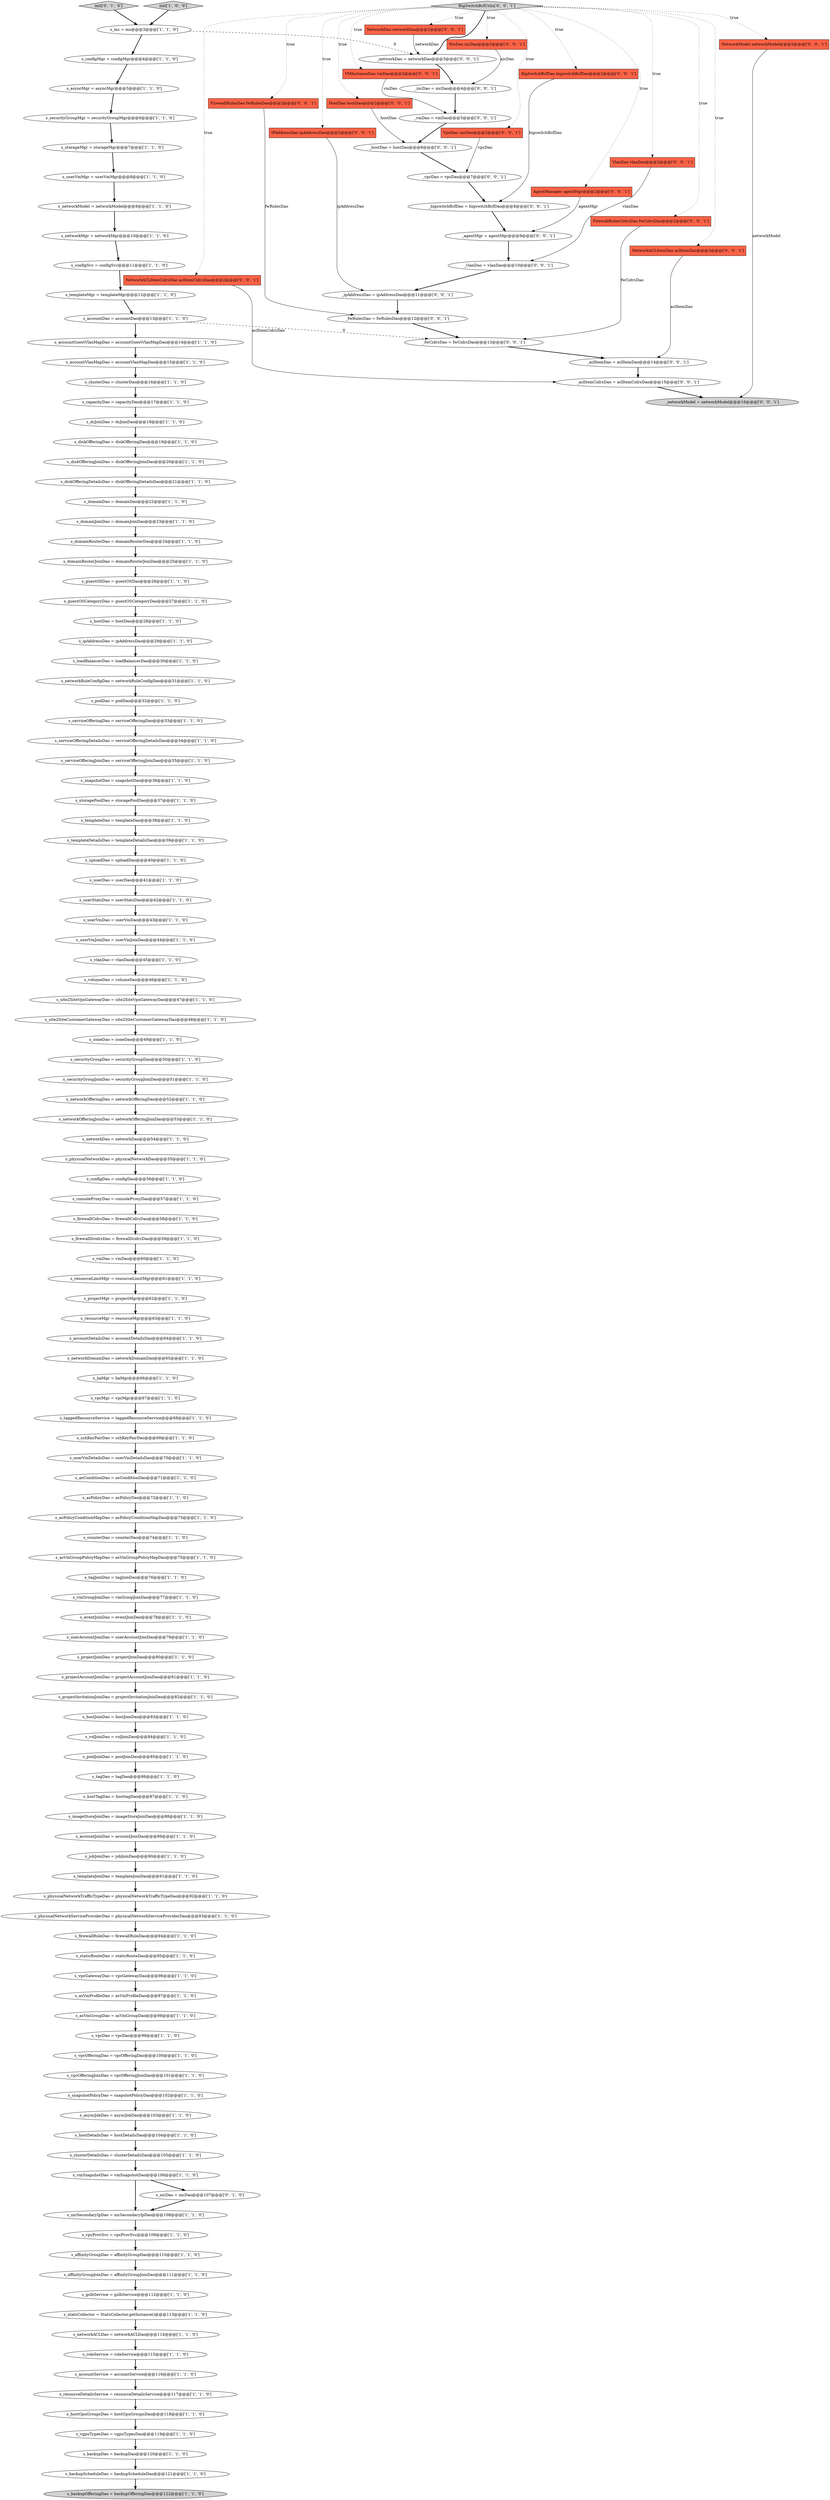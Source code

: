 digraph {
21 [style = filled, label = "s_firewallRuleDao = firewallRuleDao@@@94@@@['1', '1', '0']", fillcolor = white, shape = ellipse image = "AAA0AAABBB1BBB"];
34 [style = filled, label = "s_backupDao = backupDao@@@120@@@['1', '1', '0']", fillcolor = white, shape = ellipse image = "AAA0AAABBB1BBB"];
54 [style = filled, label = "s_asPolicyConditionMapDao = asPolicyConditionMapDao@@@73@@@['1', '1', '0']", fillcolor = white, shape = ellipse image = "AAA0AAABBB1BBB"];
65 [style = filled, label = "s_physicalNetworkServiceProviderDao = physicalNetworkServiceProviderDao@@@93@@@['1', '1', '0']", fillcolor = white, shape = ellipse image = "AAA0AAABBB1BBB"];
81 [style = filled, label = "s_tagDao = tagDao@@@86@@@['1', '1', '0']", fillcolor = white, shape = ellipse image = "AAA0AAABBB1BBB"];
86 [style = filled, label = "s_jobJoinDao = jobJoinDao@@@90@@@['1', '1', '0']", fillcolor = white, shape = ellipse image = "AAA0AAABBB1BBB"];
126 [style = filled, label = "_hostDao = hostDao@@@6@@@['0', '0', '1']", fillcolor = white, shape = ellipse image = "AAA0AAABBB3BBB"];
106 [style = filled, label = "s_accountDetailsDao = accountDetailsDao@@@64@@@['1', '1', '0']", fillcolor = white, shape = ellipse image = "AAA0AAABBB1BBB"];
95 [style = filled, label = "s_roleService = roleService@@@115@@@['1', '1', '0']", fillcolor = white, shape = ellipse image = "AAA0AAABBB1BBB"];
129 [style = filled, label = "BigSwitchBcfDao bigswitchBcfDao@@@2@@@['0', '0', '1']", fillcolor = tomato, shape = box image = "AAA0AAABBB3BBB"];
113 [style = filled, label = "s_backupOfferingDao = backupOfferingDao@@@122@@@['1', '1', '0']", fillcolor = lightgray, shape = ellipse image = "AAA0AAABBB1BBB"];
119 [style = filled, label = "s_hostGpuGroupsDao = hostGpuGroupsDao@@@118@@@['1', '1', '0']", fillcolor = white, shape = ellipse image = "AAA0AAABBB1BBB"];
6 [style = filled, label = "s_gslbService = gslbService@@@112@@@['1', '1', '0']", fillcolor = white, shape = ellipse image = "AAA0AAABBB1BBB"];
31 [style = filled, label = "s_userStatsDao = userStatsDao@@@42@@@['1', '1', '0']", fillcolor = white, shape = ellipse image = "AAA0AAABBB1BBB"];
33 [style = filled, label = "s_clusterDetailsDao = clusterDetailsDao@@@105@@@['1', '1', '0']", fillcolor = white, shape = ellipse image = "AAA0AAABBB1BBB"];
82 [style = filled, label = "s_projectInvitationJoinDao = projectInvitationJoinDao@@@82@@@['1', '1', '0']", fillcolor = white, shape = ellipse image = "AAA0AAABBB1BBB"];
130 [style = filled, label = "_nicDao = nicDao@@@4@@@['0', '0', '1']", fillcolor = white, shape = ellipse image = "AAA0AAABBB3BBB"];
37 [style = filled, label = "s_guestOSDao = guestOSDao@@@26@@@['1', '1', '0']", fillcolor = white, shape = ellipse image = "AAA0AAABBB1BBB"];
147 [style = filled, label = "NetworkDao networkDao@@@2@@@['0', '0', '1']", fillcolor = tomato, shape = box image = "AAA0AAABBB3BBB"];
27 [style = filled, label = "s_storagePoolDao = storagePoolDao@@@37@@@['1', '1', '0']", fillcolor = white, shape = ellipse image = "AAA0AAABBB1BBB"];
133 [style = filled, label = "_fwCidrsDao = fwCidrsDao@@@13@@@['0', '0', '1']", fillcolor = white, shape = ellipse image = "AAA0AAABBB3BBB"];
71 [style = filled, label = "s_accountVlanMapDao = accountVlanMapDao@@@15@@@['1', '1', '0']", fillcolor = white, shape = ellipse image = "AAA0AAABBB1BBB"];
64 [style = filled, label = "s_statsCollector = StatsCollector.getInstance()@@@113@@@['1', '1', '0']", fillcolor = white, shape = ellipse image = "AAA0AAABBB1BBB"];
90 [style = filled, label = "s_accountJoinDao = accountJoinDao@@@89@@@['1', '1', '0']", fillcolor = white, shape = ellipse image = "AAA0AAABBB1BBB"];
114 [style = filled, label = "s_asPolicyDao = asPolicyDao@@@72@@@['1', '1', '0']", fillcolor = white, shape = ellipse image = "AAA0AAABBB1BBB"];
148 [style = filled, label = "FirewallRulesDao fwRulesDao@@@2@@@['0', '0', '1']", fillcolor = tomato, shape = box image = "AAA0AAABBB3BBB"];
70 [style = filled, label = "s_eventJoinDao = eventJoinDao@@@78@@@['1', '1', '0']", fillcolor = white, shape = ellipse image = "AAA0AAABBB1BBB"];
36 [style = filled, label = "s_consoleProxyDao = consoleProxyDao@@@57@@@['1', '1', '0']", fillcolor = white, shape = ellipse image = "AAA0AAABBB1BBB"];
139 [style = filled, label = "_vmDao = vmDao@@@5@@@['0', '0', '1']", fillcolor = white, shape = ellipse image = "AAA0AAABBB3BBB"];
15 [style = filled, label = "s_vmDao = vmDao@@@60@@@['1', '1', '0']", fillcolor = white, shape = ellipse image = "AAA0AAABBB1BBB"];
62 [style = filled, label = "s_domainJoinDao = domainJoinDao@@@23@@@['1', '1', '0']", fillcolor = white, shape = ellipse image = "AAA0AAABBB1BBB"];
74 [style = filled, label = "s_userDao = userDao@@@41@@@['1', '1', '0']", fillcolor = white, shape = ellipse image = "AAA0AAABBB1BBB"];
83 [style = filled, label = "s_networkRuleConfigDao = networkRuleConfigDao@@@31@@@['1', '1', '0']", fillcolor = white, shape = ellipse image = "AAA0AAABBB1BBB"];
16 [style = filled, label = "s_vmSnapshotDao = vmSnapshotDao@@@106@@@['1', '1', '0']", fillcolor = white, shape = ellipse image = "AAA0AAABBB1BBB"];
49 [style = filled, label = "s_securityGroupDao = securityGroupDao@@@50@@@['1', '1', '0']", fillcolor = white, shape = ellipse image = "AAA0AAABBB1BBB"];
43 [style = filled, label = "s_accountService = accountService@@@116@@@['1', '1', '0']", fillcolor = white, shape = ellipse image = "AAA0AAABBB1BBB"];
123 [style = filled, label = "VlanDao vlanDao@@@2@@@['0', '0', '1']", fillcolor = tomato, shape = box image = "AAA0AAABBB3BBB"];
28 [style = filled, label = "s_capacityDao = capacityDao@@@17@@@['1', '1', '0']", fillcolor = white, shape = ellipse image = "AAA0AAABBB1BBB"];
98 [style = filled, label = "s_podDao = podDao@@@32@@@['1', '1', '0']", fillcolor = white, shape = ellipse image = "AAA0AAABBB1BBB"];
128 [style = filled, label = "BigSwitchBcfUtils['0', '0', '1']", fillcolor = lightgray, shape = diamond image = "AAA0AAABBB3BBB"];
5 [style = filled, label = "s_ms = ms@@@3@@@['1', '1', '0']", fillcolor = white, shape = ellipse image = "AAA0AAABBB1BBB"];
42 [style = filled, label = "s_projectMgr = projectMgr@@@62@@@['1', '1', '0']", fillcolor = white, shape = ellipse image = "AAA0AAABBB1BBB"];
105 [style = filled, label = "s_serviceOfferingDetailsDao = serviceOfferingDetailsDao@@@34@@@['1', '1', '0']", fillcolor = white, shape = ellipse image = "AAA0AAABBB1BBB"];
135 [style = filled, label = "FirewallRulesCidrsDao fwCidrsDao@@@2@@@['0', '0', '1']", fillcolor = tomato, shape = box image = "AAA0AAABBB3BBB"];
57 [style = filled, label = "s_serviceOfferingJoinDao = serviceOfferingJoinDao@@@35@@@['1', '1', '0']", fillcolor = white, shape = ellipse image = "AAA0AAABBB1BBB"];
118 [style = filled, label = "s_templateMgr = templateMgr@@@12@@@['1', '1', '0']", fillcolor = white, shape = ellipse image = "AAA0AAABBB1BBB"];
51 [style = filled, label = "s_asVmGroupDao = asVmGroupDao@@@98@@@['1', '1', '0']", fillcolor = white, shape = ellipse image = "AAA0AAABBB1BBB"];
25 [style = filled, label = "s_diskOfferingJoinDao = diskOfferingJoinDao@@@20@@@['1', '1', '0']", fillcolor = white, shape = ellipse image = "AAA0AAABBB1BBB"];
75 [style = filled, label = "s_networkOfferingJoinDao = networkOfferingJoinDao@@@53@@@['1', '1', '0']", fillcolor = white, shape = ellipse image = "AAA0AAABBB1BBB"];
44 [style = filled, label = "s_clusterDao = clusterDao@@@16@@@['1', '1', '0']", fillcolor = white, shape = ellipse image = "AAA0AAABBB1BBB"];
108 [style = filled, label = "s_hostDao = hostDao@@@28@@@['1', '1', '0']", fillcolor = white, shape = ellipse image = "AAA0AAABBB1BBB"];
4 [style = filled, label = "s_counterDao = counterDao@@@74@@@['1', '1', '0']", fillcolor = white, shape = ellipse image = "AAA0AAABBB1BBB"];
143 [style = filled, label = "NetworkACLItemDao aclItemDao@@@2@@@['0', '0', '1']", fillcolor = tomato, shape = box image = "AAA0AAABBB3BBB"];
38 [style = filled, label = "s_guestOSCategoryDao = guestOSCategoryDao@@@27@@@['1', '1', '0']", fillcolor = white, shape = ellipse image = "AAA0AAABBB1BBB"];
137 [style = filled, label = "_bigswitchBcfDao = bigswitchBcfDao@@@8@@@['0', '0', '1']", fillcolor = white, shape = ellipse image = "AAA0AAABBB3BBB"];
132 [style = filled, label = "_vlanDao = vlanDao@@@10@@@['0', '0', '1']", fillcolor = white, shape = ellipse image = "AAA0AAABBB3BBB"];
78 [style = filled, label = "s_physicalNetworkTrafficTypeDao = physicalNetworkTrafficTypeDao@@@92@@@['1', '1', '0']", fillcolor = white, shape = ellipse image = "AAA0AAABBB1BBB"];
111 [style = filled, label = "s_staticRouteDao = staticRouteDao@@@95@@@['1', '1', '0']", fillcolor = white, shape = ellipse image = "AAA0AAABBB1BBB"];
79 [style = filled, label = "s_userAccountJoinDao = userAccountJoinDao@@@79@@@['1', '1', '0']", fillcolor = white, shape = ellipse image = "AAA0AAABBB1BBB"];
2 [style = filled, label = "s_userVmDetailsDao = userVmDetailsDao@@@70@@@['1', '1', '0']", fillcolor = white, shape = ellipse image = "AAA0AAABBB1BBB"];
52 [style = filled, label = "s_site2SiteCustomerGatewayDao = site2SiteCustomerGatewayDao@@@48@@@['1', '1', '0']", fillcolor = white, shape = ellipse image = "AAA0AAABBB1BBB"];
87 [style = filled, label = "s_userVmMgr = userVmMgr@@@8@@@['1', '1', '0']", fillcolor = white, shape = ellipse image = "AAA0AAABBB1BBB"];
149 [style = filled, label = "VpcDao vpcDao@@@2@@@['0', '0', '1']", fillcolor = tomato, shape = box image = "AAA0AAABBB3BBB"];
116 [style = filled, label = "s_vpcOfferingDao = vpcOfferingDao@@@100@@@['1', '1', '0']", fillcolor = white, shape = ellipse image = "AAA0AAABBB1BBB"];
76 [style = filled, label = "s_asVmGroupPolicyMapDao = asVmGroupPolicyMapDao@@@75@@@['1', '1', '0']", fillcolor = white, shape = ellipse image = "AAA0AAABBB1BBB"];
88 [style = filled, label = "s_dcJoinDao = dcJoinDao@@@18@@@['1', '1', '0']", fillcolor = white, shape = ellipse image = "AAA0AAABBB1BBB"];
46 [style = filled, label = "s_networkACLDao = networkACLDao@@@114@@@['1', '1', '0']", fillcolor = white, shape = ellipse image = "AAA0AAABBB1BBB"];
122 [style = filled, label = "_networkModel = networkModel@@@16@@@['0', '0', '1']", fillcolor = lightgray, shape = ellipse image = "AAA0AAABBB3BBB"];
66 [style = filled, label = "s_resourceDetailsService = resourceDetailsService@@@117@@@['1', '1', '0']", fillcolor = white, shape = ellipse image = "AAA0AAABBB1BBB"];
24 [style = filled, label = "s_securityGroupMgr = securityGroupMgr@@@6@@@['1', '1', '0']", fillcolor = white, shape = ellipse image = "AAA0AAABBB1BBB"];
53 [style = filled, label = "s_asyncJobDao = asyncJobDao@@@103@@@['1', '1', '0']", fillcolor = white, shape = ellipse image = "AAA0AAABBB1BBB"];
140 [style = filled, label = "NetworkACLItemCidrsDao aclItemCidrsDao@@@2@@@['0', '0', '1']", fillcolor = tomato, shape = box image = "AAA0AAABBB3BBB"];
32 [style = filled, label = "s_projectAccountJoinDao = projectAccountJoinDao@@@81@@@['1', '1', '0']", fillcolor = white, shape = ellipse image = "AAA0AAABBB1BBB"];
144 [style = filled, label = "HostDao hostDao@@@2@@@['0', '0', '1']", fillcolor = tomato, shape = box image = "AAA0AAABBB3BBB"];
17 [style = filled, label = "s_volJoinDao = volJoinDao@@@84@@@['1', '1', '0']", fillcolor = white, shape = ellipse image = "AAA0AAABBB1BBB"];
121 [style = filled, label = "init['0', '1', '0']", fillcolor = lightgray, shape = diamond image = "AAA0AAABBB2BBB"];
142 [style = filled, label = "_ipAddressDao = ipAddressDao@@@11@@@['0', '0', '1']", fillcolor = white, shape = ellipse image = "AAA0AAABBB3BBB"];
110 [style = filled, label = "s_affinityGroupJoinDao = affinityGroupJoinDao@@@111@@@['1', '1', '0']", fillcolor = white, shape = ellipse image = "AAA0AAABBB1BBB"];
96 [style = filled, label = "init['1', '0', '0']", fillcolor = lightgray, shape = diamond image = "AAA0AAABBB1BBB"];
3 [style = filled, label = "s_vpcProvSvc = vpcProvSvc@@@109@@@['1', '1', '0']", fillcolor = white, shape = ellipse image = "AAA0AAABBB1BBB"];
61 [style = filled, label = "s_vgpuTypesDao = vgpuTypesDao@@@119@@@['1', '1', '0']", fillcolor = white, shape = ellipse image = "AAA0AAABBB1BBB"];
10 [style = filled, label = "s_volumeDao = volumeDao@@@46@@@['1', '1', '0']", fillcolor = white, shape = ellipse image = "AAA0AAABBB1BBB"];
60 [style = filled, label = "s_snapshotPolicyDao = snapshotPolicyDao@@@102@@@['1', '1', '0']", fillcolor = white, shape = ellipse image = "AAA0AAABBB1BBB"];
68 [style = filled, label = "s_domainDao = domainDao@@@22@@@['1', '1', '0']", fillcolor = white, shape = ellipse image = "AAA0AAABBB1BBB"];
89 [style = filled, label = "s_vpcGatewayDao = vpcGatewayDao@@@96@@@['1', '1', '0']", fillcolor = white, shape = ellipse image = "AAA0AAABBB1BBB"];
80 [style = filled, label = "s_asVmProfileDao = asVmProfileDao@@@97@@@['1', '1', '0']", fillcolor = white, shape = ellipse image = "AAA0AAABBB1BBB"];
23 [style = filled, label = "s_site2SiteVpnGatewayDao = site2SiteVpnGatewayDao@@@47@@@['1', '1', '0']", fillcolor = white, shape = ellipse image = "AAA0AAABBB1BBB"];
7 [style = filled, label = "s_vpcOfferingJoinDao = vpcOfferingJoinDao@@@101@@@['1', '1', '0']", fillcolor = white, shape = ellipse image = "AAA0AAABBB1BBB"];
104 [style = filled, label = "s_networkMgr = networkMgr@@@10@@@['1', '1', '0']", fillcolor = white, shape = ellipse image = "AAA0AAABBB1BBB"];
115 [style = filled, label = "s_nicSecondaryIpDao = nicSecondaryIpDao@@@108@@@['1', '1', '0']", fillcolor = white, shape = ellipse image = "AAA0AAABBB1BBB"];
146 [style = filled, label = "_aclItemDao = aclItemDao@@@14@@@['0', '0', '1']", fillcolor = white, shape = ellipse image = "AAA0AAABBB3BBB"];
55 [style = filled, label = "s_domainRouterDao = domainRouterDao@@@24@@@['1', '1', '0']", fillcolor = white, shape = ellipse image = "AAA0AAABBB1BBB"];
131 [style = filled, label = "NicDao nicDao@@@2@@@['0', '0', '1']", fillcolor = tomato, shape = box image = "AAA0AAABBB3BBB"];
29 [style = filled, label = "s_backupScheduleDao = backupScheduleDao@@@121@@@['1', '1', '0']", fillcolor = white, shape = ellipse image = "AAA0AAABBB1BBB"];
103 [style = filled, label = "s_affinityGroupDao = affinityGroupDao@@@110@@@['1', '1', '0']", fillcolor = white, shape = ellipse image = "AAA0AAABBB1BBB"];
145 [style = filled, label = "_agentMgr = agentMgr@@@9@@@['0', '0', '1']", fillcolor = white, shape = ellipse image = "AAA0AAABBB3BBB"];
67 [style = filled, label = "s_vpcDao = vpcDao@@@99@@@['1', '1', '0']", fillcolor = white, shape = ellipse image = "AAA0AAABBB1BBB"];
93 [style = filled, label = "s_diskOfferingDetailsDao = diskOfferingDetailsDao@@@21@@@['1', '1', '0']", fillcolor = white, shape = ellipse image = "AAA0AAABBB1BBB"];
35 [style = filled, label = "s_firewallDcidrsDao = firewalDcidrsDao@@@59@@@['1', '1', '0']", fillcolor = white, shape = ellipse image = "AAA0AAABBB1BBB"];
40 [style = filled, label = "s_userVmJoinDao = userVmJoinDao@@@44@@@['1', '1', '0']", fillcolor = white, shape = ellipse image = "AAA0AAABBB1BBB"];
77 [style = filled, label = "s_uploadDao = uploadDao@@@40@@@['1', '1', '0']", fillcolor = white, shape = ellipse image = "AAA0AAABBB1BBB"];
63 [style = filled, label = "s_networkOfferingDao = networkOfferingDao@@@52@@@['1', '1', '0']", fillcolor = white, shape = ellipse image = "AAA0AAABBB1BBB"];
94 [style = filled, label = "s_hostDetailsDao = hostDetailsDao@@@104@@@['1', '1', '0']", fillcolor = white, shape = ellipse image = "AAA0AAABBB1BBB"];
45 [style = filled, label = "s_networkDomainDao = networkDomainDao@@@65@@@['1', '1', '0']", fillcolor = white, shape = ellipse image = "AAA0AAABBB1BBB"];
11 [style = filled, label = "s_hostTagDao = hosttagDao@@@87@@@['1', '1', '0']", fillcolor = white, shape = ellipse image = "AAA0AAABBB1BBB"];
124 [style = filled, label = "_aclItemCidrsDao = aclItemCidrsDao@@@15@@@['0', '0', '1']", fillcolor = white, shape = ellipse image = "AAA0AAABBB3BBB"];
19 [style = filled, label = "s_snapshotDao = snapshotDao@@@36@@@['1', '1', '0']", fillcolor = white, shape = ellipse image = "AAA0AAABBB1BBB"];
22 [style = filled, label = "s_serviceOfferingDao = serviceOfferingDao@@@33@@@['1', '1', '0']", fillcolor = white, shape = ellipse image = "AAA0AAABBB1BBB"];
125 [style = filled, label = "_fwRulesDao = fwRulesDao@@@12@@@['0', '0', '1']", fillcolor = white, shape = ellipse image = "AAA0AAABBB3BBB"];
8 [style = filled, label = "s_networkDao = networkDao@@@54@@@['1', '1', '0']", fillcolor = white, shape = ellipse image = "AAA0AAABBB1BBB"];
59 [style = filled, label = "s_asConditionDao = asConditionDao@@@71@@@['1', '1', '0']", fillcolor = white, shape = ellipse image = "AAA0AAABBB1BBB"];
117 [style = filled, label = "s_storageMgr = storageMgr@@@7@@@['1', '1', '0']", fillcolor = white, shape = ellipse image = "AAA0AAABBB1BBB"];
18 [style = filled, label = "s_accountDao = accountDao@@@13@@@['1', '1', '0']", fillcolor = white, shape = ellipse image = "AAA0AAABBB1BBB"];
56 [style = filled, label = "s_vlanDao = vlanDao@@@45@@@['1', '1', '0']", fillcolor = white, shape = ellipse image = "AAA0AAABBB1BBB"];
26 [style = filled, label = "s_templateJoinDao = templateJoinDao@@@91@@@['1', '1', '0']", fillcolor = white, shape = ellipse image = "AAA0AAABBB1BBB"];
72 [style = filled, label = "s_sshKeyPairDao = sshKeyPairDao@@@69@@@['1', '1', '0']", fillcolor = white, shape = ellipse image = "AAA0AAABBB1BBB"];
136 [style = filled, label = "AgentManager agentMgr@@@2@@@['0', '0', '1']", fillcolor = tomato, shape = box image = "AAA0AAABBB3BBB"];
127 [style = filled, label = "IPAddressDao ipAddressDao@@@2@@@['0', '0', '1']", fillcolor = tomato, shape = box image = "AAA0AAABBB3BBB"];
101 [style = filled, label = "s_projectJoinDao = projectJoinDao@@@80@@@['1', '1', '0']", fillcolor = white, shape = ellipse image = "AAA0AAABBB1BBB"];
134 [style = filled, label = "NetworkModel networkModel@@@2@@@['0', '0', '1']", fillcolor = tomato, shape = box image = "AAA0AAABBB3BBB"];
100 [style = filled, label = "s_firewallCidrsDao = firewallCidrsDao@@@58@@@['1', '1', '0']", fillcolor = white, shape = ellipse image = "AAA0AAABBB1BBB"];
84 [style = filled, label = "s_haMgr = haMgr@@@66@@@['1', '1', '0']", fillcolor = white, shape = ellipse image = "AAA0AAABBB1BBB"];
85 [style = filled, label = "s_configSvc = configSvc@@@11@@@['1', '1', '0']", fillcolor = white, shape = ellipse image = "AAA0AAABBB1BBB"];
73 [style = filled, label = "s_hostJoinDao = hostJoinDao@@@83@@@['1', '1', '0']", fillcolor = white, shape = ellipse image = "AAA0AAABBB1BBB"];
41 [style = filled, label = "s_templateDetailsDao = templateDetailsDao@@@39@@@['1', '1', '0']", fillcolor = white, shape = ellipse image = "AAA0AAABBB1BBB"];
48 [style = filled, label = "s_vpcMgr = vpcMgr@@@67@@@['1', '1', '0']", fillcolor = white, shape = ellipse image = "AAA0AAABBB1BBB"];
30 [style = filled, label = "s_resourceMgr = resourceMgr@@@63@@@['1', '1', '0']", fillcolor = white, shape = ellipse image = "AAA0AAABBB1BBB"];
13 [style = filled, label = "s_configDao = configDao@@@56@@@['1', '1', '0']", fillcolor = white, shape = ellipse image = "AAA0AAABBB1BBB"];
1 [style = filled, label = "s_domainRouterJoinDao = domainRouterJoinDao@@@25@@@['1', '1', '0']", fillcolor = white, shape = ellipse image = "AAA0AAABBB1BBB"];
12 [style = filled, label = "s_configMgr = configMgr@@@4@@@['1', '1', '0']", fillcolor = white, shape = ellipse image = "AAA0AAABBB1BBB"];
150 [style = filled, label = "_vpcDao = vpcDao@@@7@@@['0', '0', '1']", fillcolor = white, shape = ellipse image = "AAA0AAABBB3BBB"];
50 [style = filled, label = "s_poolJoinDao = poolJoinDao@@@85@@@['1', '1', '0']", fillcolor = white, shape = ellipse image = "AAA0AAABBB1BBB"];
58 [style = filled, label = "s_loadBalancerDao = loadBalancerDao@@@30@@@['1', '1', '0']", fillcolor = white, shape = ellipse image = "AAA0AAABBB1BBB"];
141 [style = filled, label = "_networkDao = networkDao@@@3@@@['0', '0', '1']", fillcolor = white, shape = ellipse image = "AAA0AAABBB3BBB"];
97 [style = filled, label = "s_zoneDao = zoneDao@@@49@@@['1', '1', '0']", fillcolor = white, shape = ellipse image = "AAA0AAABBB1BBB"];
112 [style = filled, label = "s_tagJoinDao = tagJoinDao@@@76@@@['1', '1', '0']", fillcolor = white, shape = ellipse image = "AAA0AAABBB1BBB"];
69 [style = filled, label = "s_securityGroupJoinDao = securityGroupJoinDao@@@51@@@['1', '1', '0']", fillcolor = white, shape = ellipse image = "AAA0AAABBB1BBB"];
91 [style = filled, label = "s_accountGuestVlanMapDao = accountGuestVlanMapDao@@@14@@@['1', '1', '0']", fillcolor = white, shape = ellipse image = "AAA0AAABBB1BBB"];
109 [style = filled, label = "s_imageStoreJoinDao = imageStoreJoinDao@@@88@@@['1', '1', '0']", fillcolor = white, shape = ellipse image = "AAA0AAABBB1BBB"];
20 [style = filled, label = "s_userVmDao = userVmDao@@@43@@@['1', '1', '0']", fillcolor = white, shape = ellipse image = "AAA0AAABBB1BBB"];
107 [style = filled, label = "s_resourceLimitMgr = resourceLimitMgr@@@61@@@['1', '1', '0']", fillcolor = white, shape = ellipse image = "AAA0AAABBB1BBB"];
92 [style = filled, label = "s_vmGroupJoinDao = vmGroupJoinDao@@@77@@@['1', '1', '0']", fillcolor = white, shape = ellipse image = "AAA0AAABBB1BBB"];
102 [style = filled, label = "s_networkModel = networkModel@@@9@@@['1', '1', '0']", fillcolor = white, shape = ellipse image = "AAA0AAABBB1BBB"];
120 [style = filled, label = "s_nicDao = nicDao@@@107@@@['0', '1', '0']", fillcolor = white, shape = ellipse image = "AAA1AAABBB2BBB"];
39 [style = filled, label = "s_templateDao = templateDao@@@38@@@['1', '1', '0']", fillcolor = white, shape = ellipse image = "AAA0AAABBB1BBB"];
99 [style = filled, label = "s_taggedResourceService = taggedResourceService@@@68@@@['1', '1', '0']", fillcolor = white, shape = ellipse image = "AAA0AAABBB1BBB"];
138 [style = filled, label = "VMInstanceDao vmDao@@@2@@@['0', '0', '1']", fillcolor = tomato, shape = box image = "AAA0AAABBB3BBB"];
14 [style = filled, label = "s_ipAddressDao = ipAddressDao@@@29@@@['1', '1', '0']", fillcolor = white, shape = ellipse image = "AAA0AAABBB1BBB"];
0 [style = filled, label = "s_asyncMgr = asyncMgr@@@5@@@['1', '1', '0']", fillcolor = white, shape = ellipse image = "AAA0AAABBB1BBB"];
47 [style = filled, label = "s_physicalNetworkDao = physicalNetworkDao@@@55@@@['1', '1', '0']", fillcolor = white, shape = ellipse image = "AAA0AAABBB1BBB"];
9 [style = filled, label = "s_diskOfferingDao = diskOfferingDao@@@19@@@['1', '1', '0']", fillcolor = white, shape = ellipse image = "AAA0AAABBB1BBB"];
69->63 [style = bold, label=""];
140->124 [style = solid, label="aclItemCidrsDao"];
129->137 [style = solid, label="bigswitchBcfDao"];
107->42 [style = bold, label=""];
80->51 [style = bold, label=""];
10->23 [style = bold, label=""];
57->19 [style = bold, label=""];
30->106 [style = bold, label=""];
67->116 [style = bold, label=""];
128->140 [style = dotted, label="true"];
17->50 [style = bold, label=""];
72->2 [style = bold, label=""];
44->28 [style = bold, label=""];
128->149 [style = dotted, label="true"];
1->37 [style = bold, label=""];
39->41 [style = bold, label=""];
19->27 [style = bold, label=""];
48->99 [style = bold, label=""];
49->69 [style = bold, label=""];
112->92 [style = bold, label=""];
120->115 [style = bold, label=""];
128->138 [style = dotted, label="true"];
128->136 [style = dotted, label="true"];
2->59 [style = bold, label=""];
59->114 [style = bold, label=""];
55->1 [style = bold, label=""];
23->52 [style = bold, label=""];
76->112 [style = bold, label=""];
14->58 [style = bold, label=""];
95->43 [style = bold, label=""];
5->141 [style = dashed, label="0"];
40->56 [style = bold, label=""];
114->54 [style = bold, label=""];
22->105 [style = bold, label=""];
99->72 [style = bold, label=""];
111->89 [style = bold, label=""];
64->46 [style = bold, label=""];
92->70 [style = bold, label=""];
5->12 [style = bold, label=""];
34->29 [style = bold, label=""];
9->25 [style = bold, label=""];
52->97 [style = bold, label=""];
90->86 [style = bold, label=""];
21->111 [style = bold, label=""];
145->132 [style = bold, label=""];
141->130 [style = bold, label=""];
62->55 [style = bold, label=""];
149->150 [style = solid, label="vpcDao"];
12->0 [style = bold, label=""];
144->126 [style = solid, label="hostDao"];
116->7 [style = bold, label=""];
131->130 [style = solid, label="nicDao"];
74->31 [style = bold, label=""];
8->47 [style = bold, label=""];
128->123 [style = dotted, label="true"];
41->77 [style = bold, label=""];
6->64 [style = bold, label=""];
142->125 [style = bold, label=""];
87->102 [style = bold, label=""];
66->119 [style = bold, label=""];
128->134 [style = dotted, label="true"];
109->90 [style = bold, label=""];
18->91 [style = bold, label=""];
60->53 [style = bold, label=""];
126->150 [style = bold, label=""];
124->122 [style = bold, label=""];
139->126 [style = bold, label=""];
37->38 [style = bold, label=""];
128->141 [style = bold, label=""];
54->4 [style = bold, label=""];
117->87 [style = bold, label=""];
50->81 [style = bold, label=""];
83->98 [style = bold, label=""];
147->141 [style = solid, label="networkDao"];
143->146 [style = solid, label="aclItemDao"];
16->115 [style = bold, label=""];
137->145 [style = bold, label=""];
35->15 [style = bold, label=""];
51->67 [style = bold, label=""];
65->21 [style = bold, label=""];
125->133 [style = bold, label=""];
89->80 [style = bold, label=""];
58->83 [style = bold, label=""];
47->13 [style = bold, label=""];
134->122 [style = solid, label="networkModel"];
4->76 [style = bold, label=""];
96->5 [style = bold, label=""];
103->110 [style = bold, label=""];
75->8 [style = bold, label=""];
119->61 [style = bold, label=""];
81->11 [style = bold, label=""];
29->113 [style = bold, label=""];
138->139 [style = solid, label="vmDao"];
105->57 [style = bold, label=""];
3->103 [style = bold, label=""];
110->6 [style = bold, label=""];
56->10 [style = bold, label=""];
36->100 [style = bold, label=""];
128->147 [style = dotted, label="true"];
82->73 [style = bold, label=""];
128->135 [style = dotted, label="true"];
128->127 [style = dotted, label="true"];
11->109 [style = bold, label=""];
16->120 [style = bold, label=""];
85->118 [style = bold, label=""];
106->45 [style = bold, label=""];
108->14 [style = bold, label=""];
18->133 [style = dashed, label="0"];
61->34 [style = bold, label=""];
24->117 [style = bold, label=""];
77->74 [style = bold, label=""];
0->24 [style = bold, label=""];
136->145 [style = solid, label="agentMgr"];
100->35 [style = bold, label=""];
148->125 [style = solid, label="fwRulesDao"];
98->22 [style = bold, label=""];
130->139 [style = bold, label=""];
128->148 [style = dotted, label="true"];
128->131 [style = dotted, label="true"];
46->95 [style = bold, label=""];
84->48 [style = bold, label=""];
31->20 [style = bold, label=""];
135->133 [style = solid, label="fwCidrsDao"];
86->26 [style = bold, label=""];
121->5 [style = bold, label=""];
73->17 [style = bold, label=""];
88->9 [style = bold, label=""];
13->36 [style = bold, label=""];
38->108 [style = bold, label=""];
150->137 [style = bold, label=""];
43->66 [style = bold, label=""];
94->33 [style = bold, label=""];
127->142 [style = solid, label="ipAddressDao"];
79->101 [style = bold, label=""];
15->107 [style = bold, label=""];
27->39 [style = bold, label=""];
63->75 [style = bold, label=""];
104->85 [style = bold, label=""];
68->62 [style = bold, label=""];
32->82 [style = bold, label=""];
132->142 [style = bold, label=""];
133->146 [style = bold, label=""];
97->49 [style = bold, label=""];
128->143 [style = dotted, label="true"];
102->104 [style = bold, label=""];
7->60 [style = bold, label=""];
93->68 [style = bold, label=""];
33->16 [style = bold, label=""];
78->65 [style = bold, label=""];
45->84 [style = bold, label=""];
71->44 [style = bold, label=""];
123->132 [style = solid, label="vlanDao"];
26->78 [style = bold, label=""];
128->129 [style = dotted, label="true"];
53->94 [style = bold, label=""];
91->71 [style = bold, label=""];
101->32 [style = bold, label=""];
115->3 [style = bold, label=""];
70->79 [style = bold, label=""];
28->88 [style = bold, label=""];
25->93 [style = bold, label=""];
118->18 [style = bold, label=""];
146->124 [style = bold, label=""];
20->40 [style = bold, label=""];
128->144 [style = dotted, label="true"];
42->30 [style = bold, label=""];
}
